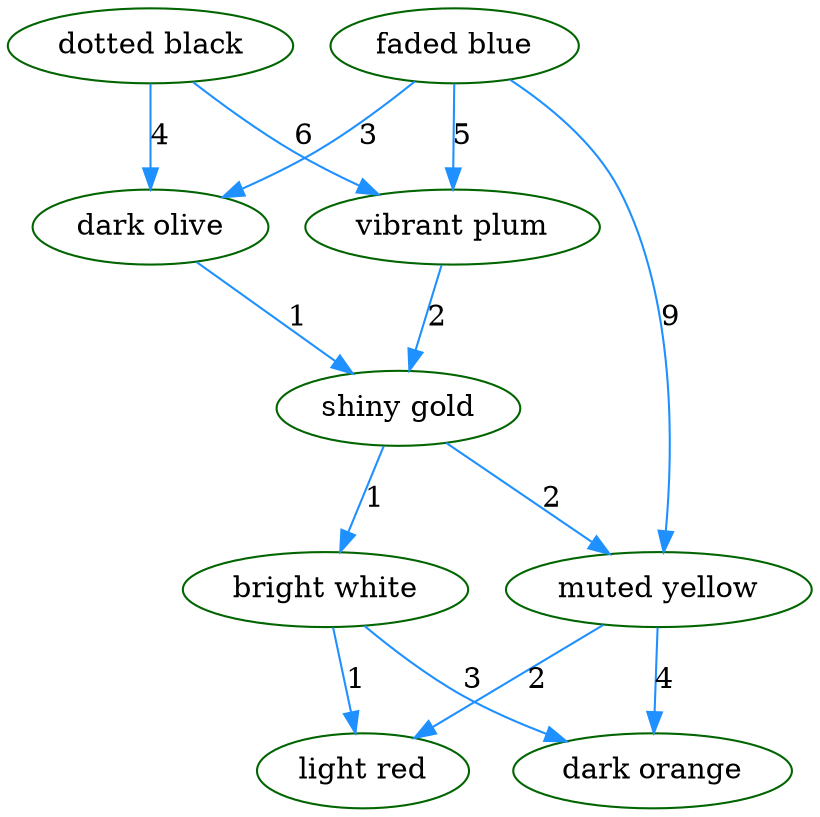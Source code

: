 digraph {
    "shiny gold" [color="#006400"
                 ,shape=ellipse
                 ,area=0.5
                 ,label="shiny gold"];
    "faded blue" [color="#006400"
                 ,shape=ellipse
                 ,area=0.5
                 ,label="faded blue"];
    "bright white" [color="#006400"
                   ,shape=ellipse
                   ,area=0.5
                   ,label="bright white"];
    "muted yellow" [color="#006400"
                   ,shape=ellipse
                   ,area=0.5
                   ,label="muted yellow"];
    "vibrant plum" [color="#006400"
                   ,shape=ellipse
                   ,area=0.5
                   ,label="vibrant plum"];
    "light red" [color="#006400"
                ,shape=ellipse
                ,area=0.5
                ,label="light red"];
    "dark olive" [color="#006400"
                 ,shape=ellipse
                 ,area=0.5
                 ,label="dark olive"];
    "dotted black" [color="#006400"
                   ,shape=ellipse
                   ,area=0.5
                   ,label="dotted black"];
    "dark orange" [color="#006400"
                  ,shape=ellipse
                  ,area=0.5
                  ,label="dark orange"];
    "shiny gold" -> "bright white" [color="#1e90ff"
                                   ,label=1];
    "shiny gold" -> "muted yellow" [color="#1e90ff"
                                   ,label=2];
    "faded blue" -> "dark olive" [color="#1e90ff"
                                 ,label=3];
    "faded blue" -> "muted yellow" [color="#1e90ff"
                                   ,label=9];
    "faded blue" -> "vibrant plum" [color="#1e90ff"
                                   ,label=5];
    "bright white" -> "dark orange" [color="#1e90ff"
                                    ,label=3];
    "bright white" -> "light red" [color="#1e90ff"
                                  ,label=1];
    "muted yellow" -> "dark orange" [color="#1e90ff"
                                    ,label=4];
    "muted yellow" -> "light red" [color="#1e90ff"
                                  ,label=2];
    "vibrant plum" -> "shiny gold" [color="#1e90ff"
                                   ,label=2];
    "dark olive" -> "shiny gold" [color="#1e90ff"
                                 ,label=1];
    "dotted black" -> "dark olive" [color="#1e90ff"
                                   ,label=4];
    "dotted black" -> "vibrant plum" [color="#1e90ff"
                                     ,label=6];
}